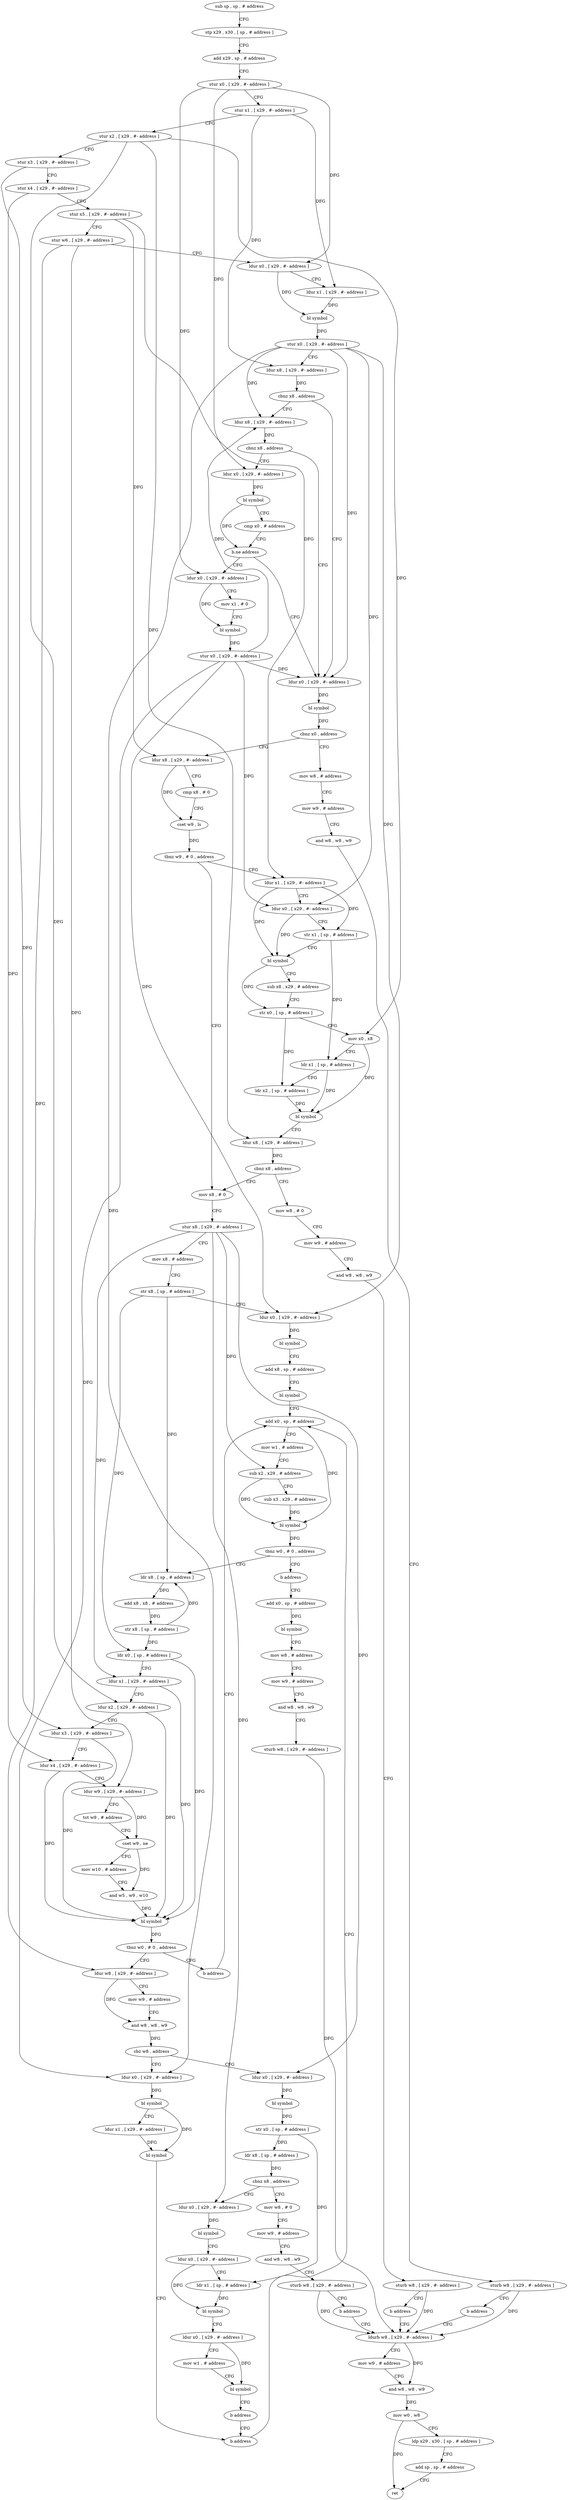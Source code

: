 digraph "func" {
"102268" [label = "sub sp , sp , # address" ]
"102272" [label = "stp x29 , x30 , [ sp , # address ]" ]
"102276" [label = "add x29 , sp , # address" ]
"102280" [label = "stur x0 , [ x29 , #- address ]" ]
"102284" [label = "stur x1 , [ x29 , #- address ]" ]
"102288" [label = "stur x2 , [ x29 , #- address ]" ]
"102292" [label = "stur x3 , [ x29 , #- address ]" ]
"102296" [label = "stur x4 , [ x29 , #- address ]" ]
"102300" [label = "stur x5 , [ x29 , #- address ]" ]
"102304" [label = "stur w6 , [ x29 , #- address ]" ]
"102308" [label = "ldur x0 , [ x29 , #- address ]" ]
"102312" [label = "ldur x1 , [ x29 , #- address ]" ]
"102316" [label = "bl symbol" ]
"102320" [label = "stur x0 , [ x29 , #- address ]" ]
"102324" [label = "ldur x8 , [ x29 , #- address ]" ]
"102328" [label = "cbnz x8 , address" ]
"102372" [label = "ldur x0 , [ x29 , #- address ]" ]
"102332" [label = "ldur x8 , [ x29 , #- address ]" ]
"102376" [label = "bl symbol" ]
"102380" [label = "cbnz x0 , address" ]
"102404" [label = "ldur x8 , [ x29 , #- address ]" ]
"102384" [label = "mov w8 , # address" ]
"102336" [label = "cbnz x8 , address" ]
"102340" [label = "ldur x0 , [ x29 , #- address ]" ]
"102408" [label = "cmp x8 , # 0" ]
"102412" [label = "cset w9 , ls" ]
"102416" [label = "tbnz w9 , # 0 , address" ]
"102488" [label = "mov x8 , # 0" ]
"102420" [label = "ldur x1 , [ x29 , #- address ]" ]
"102388" [label = "mov w9 , # address" ]
"102392" [label = "and w8 , w8 , w9" ]
"102396" [label = "sturb w8 , [ x29 , #- address ]" ]
"102400" [label = "b address" ]
"102748" [label = "ldurb w8 , [ x29 , #- address ]" ]
"102344" [label = "bl symbol" ]
"102348" [label = "cmp x0 , # address" ]
"102352" [label = "b.ne address" ]
"102356" [label = "ldur x0 , [ x29 , #- address ]" ]
"102492" [label = "stur x8 , [ x29 , #- address ]" ]
"102496" [label = "mov x8 , # address" ]
"102500" [label = "str x8 , [ sp , # address ]" ]
"102504" [label = "ldur x0 , [ x29 , #- address ]" ]
"102508" [label = "bl symbol" ]
"102512" [label = "add x8 , sp , # address" ]
"102516" [label = "bl symbol" ]
"102520" [label = "add x0 , sp , # address" ]
"102424" [label = "ldur x0 , [ x29 , #- address ]" ]
"102428" [label = "str x1 , [ sp , # address ]" ]
"102432" [label = "bl symbol" ]
"102436" [label = "sub x8 , x29 , # address" ]
"102440" [label = "str x0 , [ sp , # address ]" ]
"102444" [label = "mov x0 , x8" ]
"102448" [label = "ldr x1 , [ sp , # address ]" ]
"102452" [label = "ldr x2 , [ sp , # address ]" ]
"102456" [label = "bl symbol" ]
"102460" [label = "ldur x8 , [ x29 , #- address ]" ]
"102464" [label = "cbnz x8 , address" ]
"102468" [label = "mov w8 , # 0" ]
"102752" [label = "mov w9 , # address" ]
"102756" [label = "and w8 , w8 , w9" ]
"102760" [label = "mov w0 , w8" ]
"102764" [label = "ldp x29 , x30 , [ sp , # address ]" ]
"102768" [label = "add sp , sp , # address" ]
"102772" [label = "ret" ]
"102360" [label = "mov x1 , # 0" ]
"102364" [label = "bl symbol" ]
"102368" [label = "stur x0 , [ x29 , #- address ]" ]
"102548" [label = "ldr x8 , [ sp , # address ]" ]
"102552" [label = "add x8 , x8 , # address" ]
"102556" [label = "str x8 , [ sp , # address ]" ]
"102560" [label = "ldr x0 , [ sp , # address ]" ]
"102564" [label = "ldur x1 , [ x29 , #- address ]" ]
"102568" [label = "ldur x2 , [ x29 , #- address ]" ]
"102572" [label = "ldur x3 , [ x29 , #- address ]" ]
"102576" [label = "ldur x4 , [ x29 , #- address ]" ]
"102580" [label = "ldur w9 , [ x29 , #- address ]" ]
"102584" [label = "tst w9 , # address" ]
"102588" [label = "cset w9 , ne" ]
"102592" [label = "mov w10 , # address" ]
"102596" [label = "and w5 , w9 , w10" ]
"102600" [label = "bl symbol" ]
"102604" [label = "tbnz w0 , # 0 , address" ]
"102612" [label = "ldur w8 , [ x29 , #- address ]" ]
"102608" [label = "b address" ]
"102544" [label = "b address" ]
"102724" [label = "add x0 , sp , # address" ]
"102472" [label = "mov w9 , # address" ]
"102476" [label = "and w8 , w8 , w9" ]
"102480" [label = "sturb w8 , [ x29 , #- address ]" ]
"102484" [label = "b address" ]
"102616" [label = "mov w9 , # address" ]
"102620" [label = "and w8 , w8 , w9" ]
"102624" [label = "cbz w8 , address" ]
"102704" [label = "ldur x0 , [ x29 , #- address ]" ]
"102628" [label = "ldur x0 , [ x29 , #- address ]" ]
"102728" [label = "bl symbol" ]
"102732" [label = "mov w8 , # address" ]
"102736" [label = "mov w9 , # address" ]
"102740" [label = "and w8 , w8 , w9" ]
"102744" [label = "sturb w8 , [ x29 , #- address ]" ]
"102708" [label = "bl symbol" ]
"102712" [label = "ldur x1 , [ x29 , #- address ]" ]
"102716" [label = "bl symbol" ]
"102720" [label = "b address" ]
"102632" [label = "bl symbol" ]
"102636" [label = "str x0 , [ sp , # address ]" ]
"102640" [label = "ldr x8 , [ sp , # address ]" ]
"102644" [label = "cbnz x8 , address" ]
"102668" [label = "ldur x0 , [ x29 , #- address ]" ]
"102648" [label = "mov w8 , # 0" ]
"102524" [label = "mov w1 , # address" ]
"102528" [label = "sub x2 , x29 , # address" ]
"102532" [label = "sub x3 , x29 , # address" ]
"102536" [label = "bl symbol" ]
"102540" [label = "tbnz w0 , # 0 , address" ]
"102672" [label = "bl symbol" ]
"102676" [label = "ldur x0 , [ x29 , #- address ]" ]
"102680" [label = "ldr x1 , [ sp , # address ]" ]
"102684" [label = "bl symbol" ]
"102688" [label = "ldur x0 , [ x29 , #- address ]" ]
"102692" [label = "mov w1 , # address" ]
"102696" [label = "bl symbol" ]
"102700" [label = "b address" ]
"102652" [label = "mov w9 , # address" ]
"102656" [label = "and w8 , w8 , w9" ]
"102660" [label = "sturb w8 , [ x29 , #- address ]" ]
"102664" [label = "b address" ]
"102268" -> "102272" [ label = "CFG" ]
"102272" -> "102276" [ label = "CFG" ]
"102276" -> "102280" [ label = "CFG" ]
"102280" -> "102284" [ label = "CFG" ]
"102280" -> "102308" [ label = "DFG" ]
"102280" -> "102340" [ label = "DFG" ]
"102280" -> "102356" [ label = "DFG" ]
"102284" -> "102288" [ label = "CFG" ]
"102284" -> "102312" [ label = "DFG" ]
"102284" -> "102324" [ label = "DFG" ]
"102288" -> "102292" [ label = "CFG" ]
"102288" -> "102460" [ label = "DFG" ]
"102288" -> "102568" [ label = "DFG" ]
"102288" -> "102444" [ label = "DFG" ]
"102292" -> "102296" [ label = "CFG" ]
"102292" -> "102572" [ label = "DFG" ]
"102296" -> "102300" [ label = "CFG" ]
"102296" -> "102576" [ label = "DFG" ]
"102300" -> "102304" [ label = "CFG" ]
"102300" -> "102404" [ label = "DFG" ]
"102300" -> "102420" [ label = "DFG" ]
"102304" -> "102308" [ label = "CFG" ]
"102304" -> "102580" [ label = "DFG" ]
"102304" -> "102612" [ label = "DFG" ]
"102308" -> "102312" [ label = "CFG" ]
"102308" -> "102316" [ label = "DFG" ]
"102312" -> "102316" [ label = "DFG" ]
"102316" -> "102320" [ label = "DFG" ]
"102320" -> "102324" [ label = "CFG" ]
"102320" -> "102372" [ label = "DFG" ]
"102320" -> "102332" [ label = "DFG" ]
"102320" -> "102504" [ label = "DFG" ]
"102320" -> "102424" [ label = "DFG" ]
"102320" -> "102704" [ label = "DFG" ]
"102324" -> "102328" [ label = "DFG" ]
"102328" -> "102372" [ label = "CFG" ]
"102328" -> "102332" [ label = "CFG" ]
"102372" -> "102376" [ label = "DFG" ]
"102332" -> "102336" [ label = "DFG" ]
"102376" -> "102380" [ label = "DFG" ]
"102380" -> "102404" [ label = "CFG" ]
"102380" -> "102384" [ label = "CFG" ]
"102404" -> "102408" [ label = "CFG" ]
"102404" -> "102412" [ label = "DFG" ]
"102384" -> "102388" [ label = "CFG" ]
"102336" -> "102372" [ label = "CFG" ]
"102336" -> "102340" [ label = "CFG" ]
"102340" -> "102344" [ label = "DFG" ]
"102408" -> "102412" [ label = "CFG" ]
"102412" -> "102416" [ label = "DFG" ]
"102416" -> "102488" [ label = "CFG" ]
"102416" -> "102420" [ label = "CFG" ]
"102488" -> "102492" [ label = "CFG" ]
"102420" -> "102424" [ label = "CFG" ]
"102420" -> "102428" [ label = "DFG" ]
"102420" -> "102432" [ label = "DFG" ]
"102388" -> "102392" [ label = "CFG" ]
"102392" -> "102396" [ label = "CFG" ]
"102396" -> "102400" [ label = "CFG" ]
"102396" -> "102748" [ label = "DFG" ]
"102400" -> "102748" [ label = "CFG" ]
"102748" -> "102752" [ label = "CFG" ]
"102748" -> "102756" [ label = "DFG" ]
"102344" -> "102348" [ label = "CFG" ]
"102344" -> "102352" [ label = "DFG" ]
"102348" -> "102352" [ label = "CFG" ]
"102352" -> "102372" [ label = "CFG" ]
"102352" -> "102356" [ label = "CFG" ]
"102356" -> "102360" [ label = "CFG" ]
"102356" -> "102364" [ label = "DFG" ]
"102492" -> "102496" [ label = "CFG" ]
"102492" -> "102564" [ label = "DFG" ]
"102492" -> "102628" [ label = "DFG" ]
"102492" -> "102668" [ label = "DFG" ]
"102492" -> "102528" [ label = "DFG" ]
"102496" -> "102500" [ label = "CFG" ]
"102500" -> "102504" [ label = "CFG" ]
"102500" -> "102548" [ label = "DFG" ]
"102500" -> "102560" [ label = "DFG" ]
"102504" -> "102508" [ label = "DFG" ]
"102508" -> "102512" [ label = "CFG" ]
"102512" -> "102516" [ label = "CFG" ]
"102516" -> "102520" [ label = "CFG" ]
"102520" -> "102524" [ label = "CFG" ]
"102520" -> "102536" [ label = "DFG" ]
"102424" -> "102428" [ label = "CFG" ]
"102424" -> "102432" [ label = "DFG" ]
"102428" -> "102432" [ label = "CFG" ]
"102428" -> "102448" [ label = "DFG" ]
"102432" -> "102436" [ label = "CFG" ]
"102432" -> "102440" [ label = "DFG" ]
"102436" -> "102440" [ label = "CFG" ]
"102440" -> "102444" [ label = "CFG" ]
"102440" -> "102452" [ label = "DFG" ]
"102444" -> "102448" [ label = "CFG" ]
"102444" -> "102456" [ label = "DFG" ]
"102448" -> "102452" [ label = "CFG" ]
"102448" -> "102456" [ label = "DFG" ]
"102452" -> "102456" [ label = "DFG" ]
"102456" -> "102460" [ label = "CFG" ]
"102460" -> "102464" [ label = "DFG" ]
"102464" -> "102488" [ label = "CFG" ]
"102464" -> "102468" [ label = "CFG" ]
"102468" -> "102472" [ label = "CFG" ]
"102752" -> "102756" [ label = "CFG" ]
"102756" -> "102760" [ label = "DFG" ]
"102760" -> "102764" [ label = "CFG" ]
"102760" -> "102772" [ label = "DFG" ]
"102764" -> "102768" [ label = "CFG" ]
"102768" -> "102772" [ label = "CFG" ]
"102360" -> "102364" [ label = "CFG" ]
"102364" -> "102368" [ label = "DFG" ]
"102368" -> "102372" [ label = "DFG" ]
"102368" -> "102332" [ label = "DFG" ]
"102368" -> "102504" [ label = "DFG" ]
"102368" -> "102424" [ label = "DFG" ]
"102368" -> "102704" [ label = "DFG" ]
"102548" -> "102552" [ label = "DFG" ]
"102552" -> "102556" [ label = "DFG" ]
"102556" -> "102560" [ label = "DFG" ]
"102556" -> "102548" [ label = "DFG" ]
"102560" -> "102564" [ label = "CFG" ]
"102560" -> "102600" [ label = "DFG" ]
"102564" -> "102568" [ label = "CFG" ]
"102564" -> "102600" [ label = "DFG" ]
"102568" -> "102572" [ label = "CFG" ]
"102568" -> "102600" [ label = "DFG" ]
"102572" -> "102576" [ label = "CFG" ]
"102572" -> "102600" [ label = "DFG" ]
"102576" -> "102580" [ label = "CFG" ]
"102576" -> "102600" [ label = "DFG" ]
"102580" -> "102584" [ label = "CFG" ]
"102580" -> "102588" [ label = "DFG" ]
"102584" -> "102588" [ label = "CFG" ]
"102588" -> "102592" [ label = "CFG" ]
"102588" -> "102596" [ label = "DFG" ]
"102592" -> "102596" [ label = "CFG" ]
"102596" -> "102600" [ label = "DFG" ]
"102600" -> "102604" [ label = "DFG" ]
"102604" -> "102612" [ label = "CFG" ]
"102604" -> "102608" [ label = "CFG" ]
"102612" -> "102616" [ label = "CFG" ]
"102612" -> "102620" [ label = "DFG" ]
"102608" -> "102520" [ label = "CFG" ]
"102544" -> "102724" [ label = "CFG" ]
"102724" -> "102728" [ label = "DFG" ]
"102472" -> "102476" [ label = "CFG" ]
"102476" -> "102480" [ label = "CFG" ]
"102480" -> "102484" [ label = "CFG" ]
"102480" -> "102748" [ label = "DFG" ]
"102484" -> "102748" [ label = "CFG" ]
"102616" -> "102620" [ label = "CFG" ]
"102620" -> "102624" [ label = "DFG" ]
"102624" -> "102704" [ label = "CFG" ]
"102624" -> "102628" [ label = "CFG" ]
"102704" -> "102708" [ label = "DFG" ]
"102628" -> "102632" [ label = "DFG" ]
"102728" -> "102732" [ label = "CFG" ]
"102732" -> "102736" [ label = "CFG" ]
"102736" -> "102740" [ label = "CFG" ]
"102740" -> "102744" [ label = "CFG" ]
"102744" -> "102748" [ label = "DFG" ]
"102708" -> "102712" [ label = "CFG" ]
"102708" -> "102716" [ label = "DFG" ]
"102712" -> "102716" [ label = "DFG" ]
"102716" -> "102720" [ label = "CFG" ]
"102720" -> "102520" [ label = "CFG" ]
"102632" -> "102636" [ label = "DFG" ]
"102636" -> "102640" [ label = "DFG" ]
"102636" -> "102680" [ label = "DFG" ]
"102640" -> "102644" [ label = "DFG" ]
"102644" -> "102668" [ label = "CFG" ]
"102644" -> "102648" [ label = "CFG" ]
"102668" -> "102672" [ label = "DFG" ]
"102648" -> "102652" [ label = "CFG" ]
"102524" -> "102528" [ label = "CFG" ]
"102528" -> "102532" [ label = "CFG" ]
"102528" -> "102536" [ label = "DFG" ]
"102532" -> "102536" [ label = "DFG" ]
"102536" -> "102540" [ label = "DFG" ]
"102540" -> "102548" [ label = "CFG" ]
"102540" -> "102544" [ label = "CFG" ]
"102672" -> "102676" [ label = "CFG" ]
"102676" -> "102680" [ label = "CFG" ]
"102676" -> "102684" [ label = "DFG" ]
"102680" -> "102684" [ label = "DFG" ]
"102684" -> "102688" [ label = "CFG" ]
"102688" -> "102692" [ label = "CFG" ]
"102688" -> "102696" [ label = "DFG" ]
"102692" -> "102696" [ label = "CFG" ]
"102696" -> "102700" [ label = "CFG" ]
"102700" -> "102720" [ label = "CFG" ]
"102652" -> "102656" [ label = "CFG" ]
"102656" -> "102660" [ label = "CFG" ]
"102660" -> "102664" [ label = "CFG" ]
"102660" -> "102748" [ label = "DFG" ]
"102664" -> "102748" [ label = "CFG" ]
}
